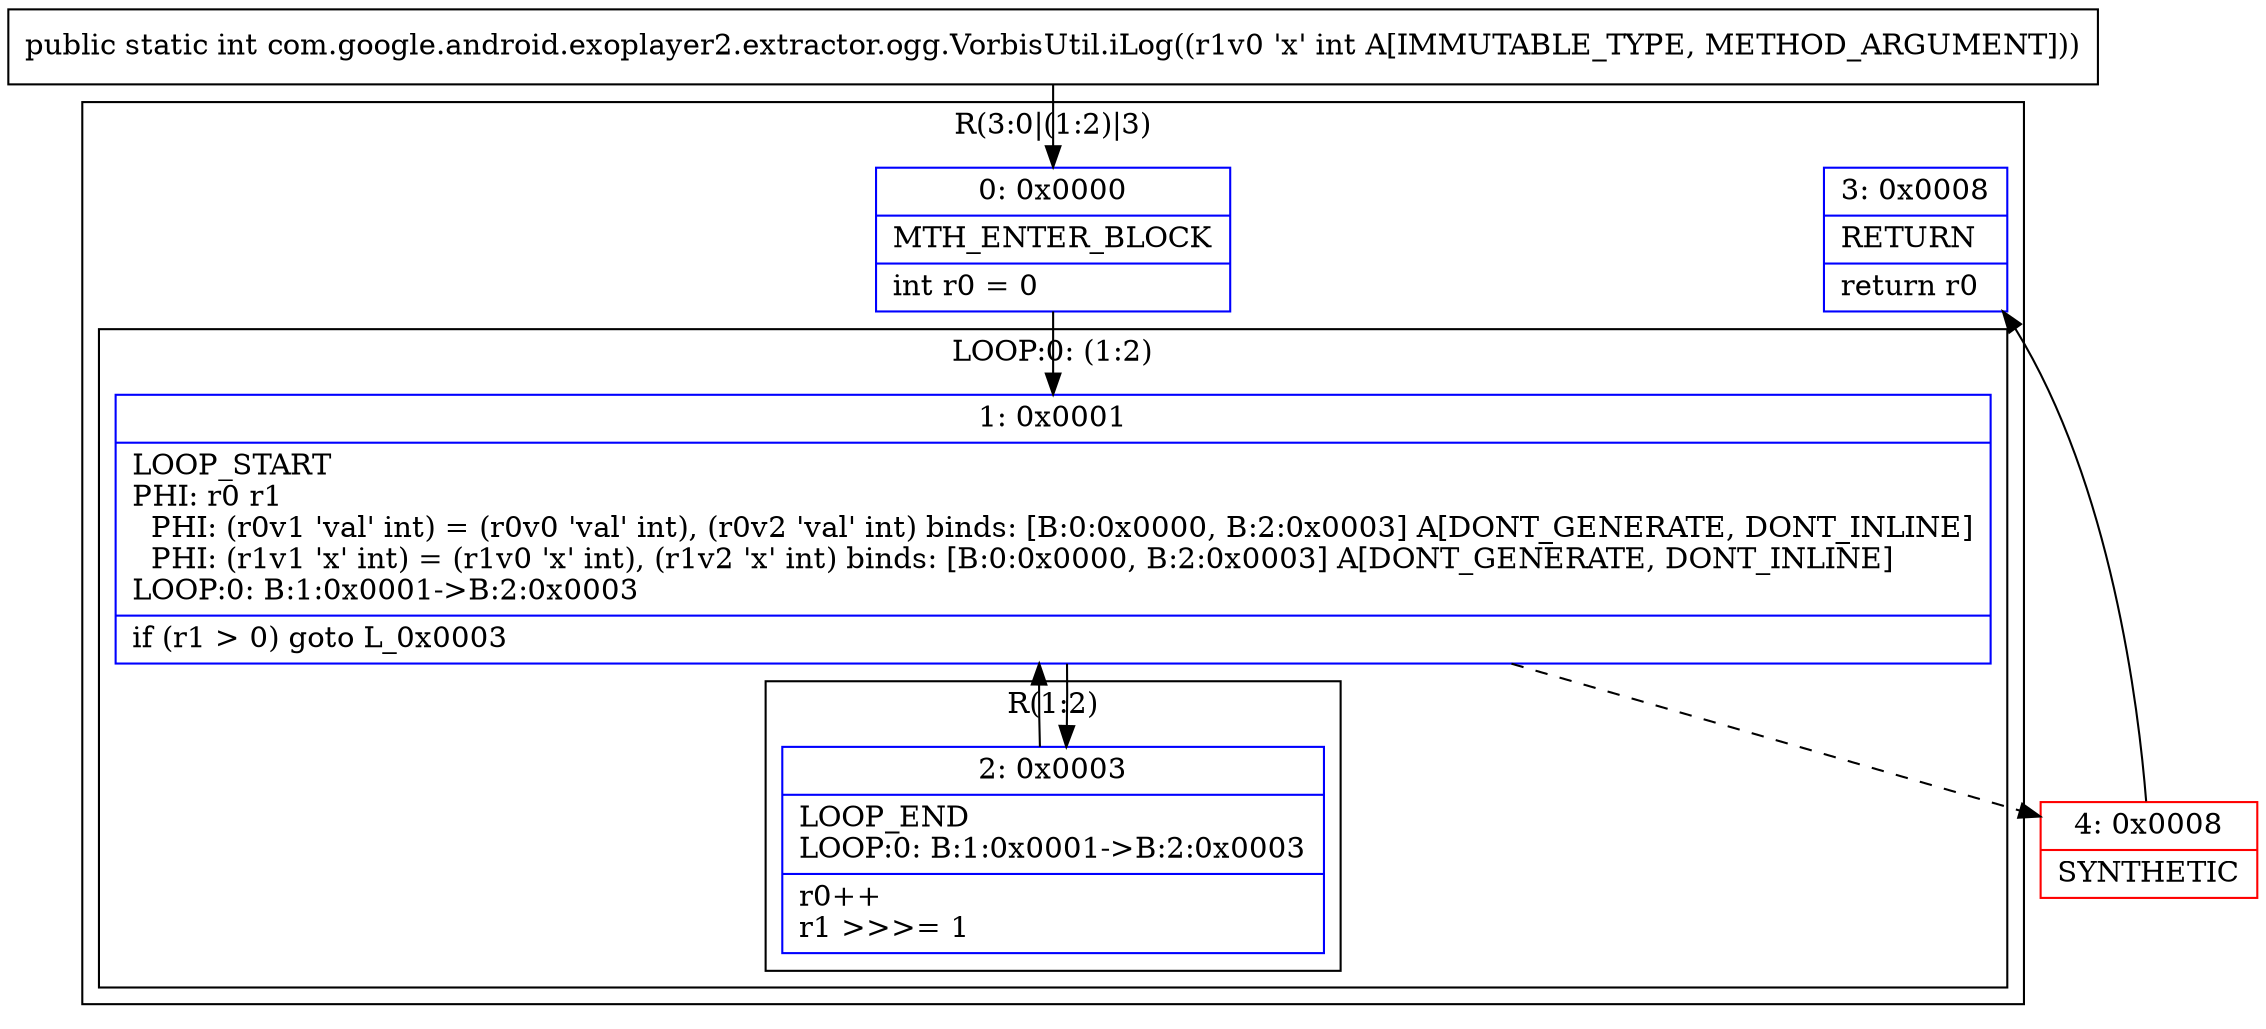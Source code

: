 digraph "CFG forcom.google.android.exoplayer2.extractor.ogg.VorbisUtil.iLog(I)I" {
subgraph cluster_Region_467858159 {
label = "R(3:0|(1:2)|3)";
node [shape=record,color=blue];
Node_0 [shape=record,label="{0\:\ 0x0000|MTH_ENTER_BLOCK\l|int r0 = 0\l}"];
subgraph cluster_LoopRegion_98235551 {
label = "LOOP:0: (1:2)";
node [shape=record,color=blue];
Node_1 [shape=record,label="{1\:\ 0x0001|LOOP_START\lPHI: r0 r1 \l  PHI: (r0v1 'val' int) = (r0v0 'val' int), (r0v2 'val' int) binds: [B:0:0x0000, B:2:0x0003] A[DONT_GENERATE, DONT_INLINE]\l  PHI: (r1v1 'x' int) = (r1v0 'x' int), (r1v2 'x' int) binds: [B:0:0x0000, B:2:0x0003] A[DONT_GENERATE, DONT_INLINE]\lLOOP:0: B:1:0x0001\-\>B:2:0x0003\l|if (r1 \> 0) goto L_0x0003\l}"];
subgraph cluster_Region_526839523 {
label = "R(1:2)";
node [shape=record,color=blue];
Node_2 [shape=record,label="{2\:\ 0x0003|LOOP_END\lLOOP:0: B:1:0x0001\-\>B:2:0x0003\l|r0++\lr1 \>\>\>= 1\l}"];
}
}
Node_3 [shape=record,label="{3\:\ 0x0008|RETURN\l|return r0\l}"];
}
Node_4 [shape=record,color=red,label="{4\:\ 0x0008|SYNTHETIC\l}"];
MethodNode[shape=record,label="{public static int com.google.android.exoplayer2.extractor.ogg.VorbisUtil.iLog((r1v0 'x' int A[IMMUTABLE_TYPE, METHOD_ARGUMENT])) }"];
MethodNode -> Node_0;
Node_0 -> Node_1;
Node_1 -> Node_2;
Node_1 -> Node_4[style=dashed];
Node_2 -> Node_1;
Node_4 -> Node_3;
}

